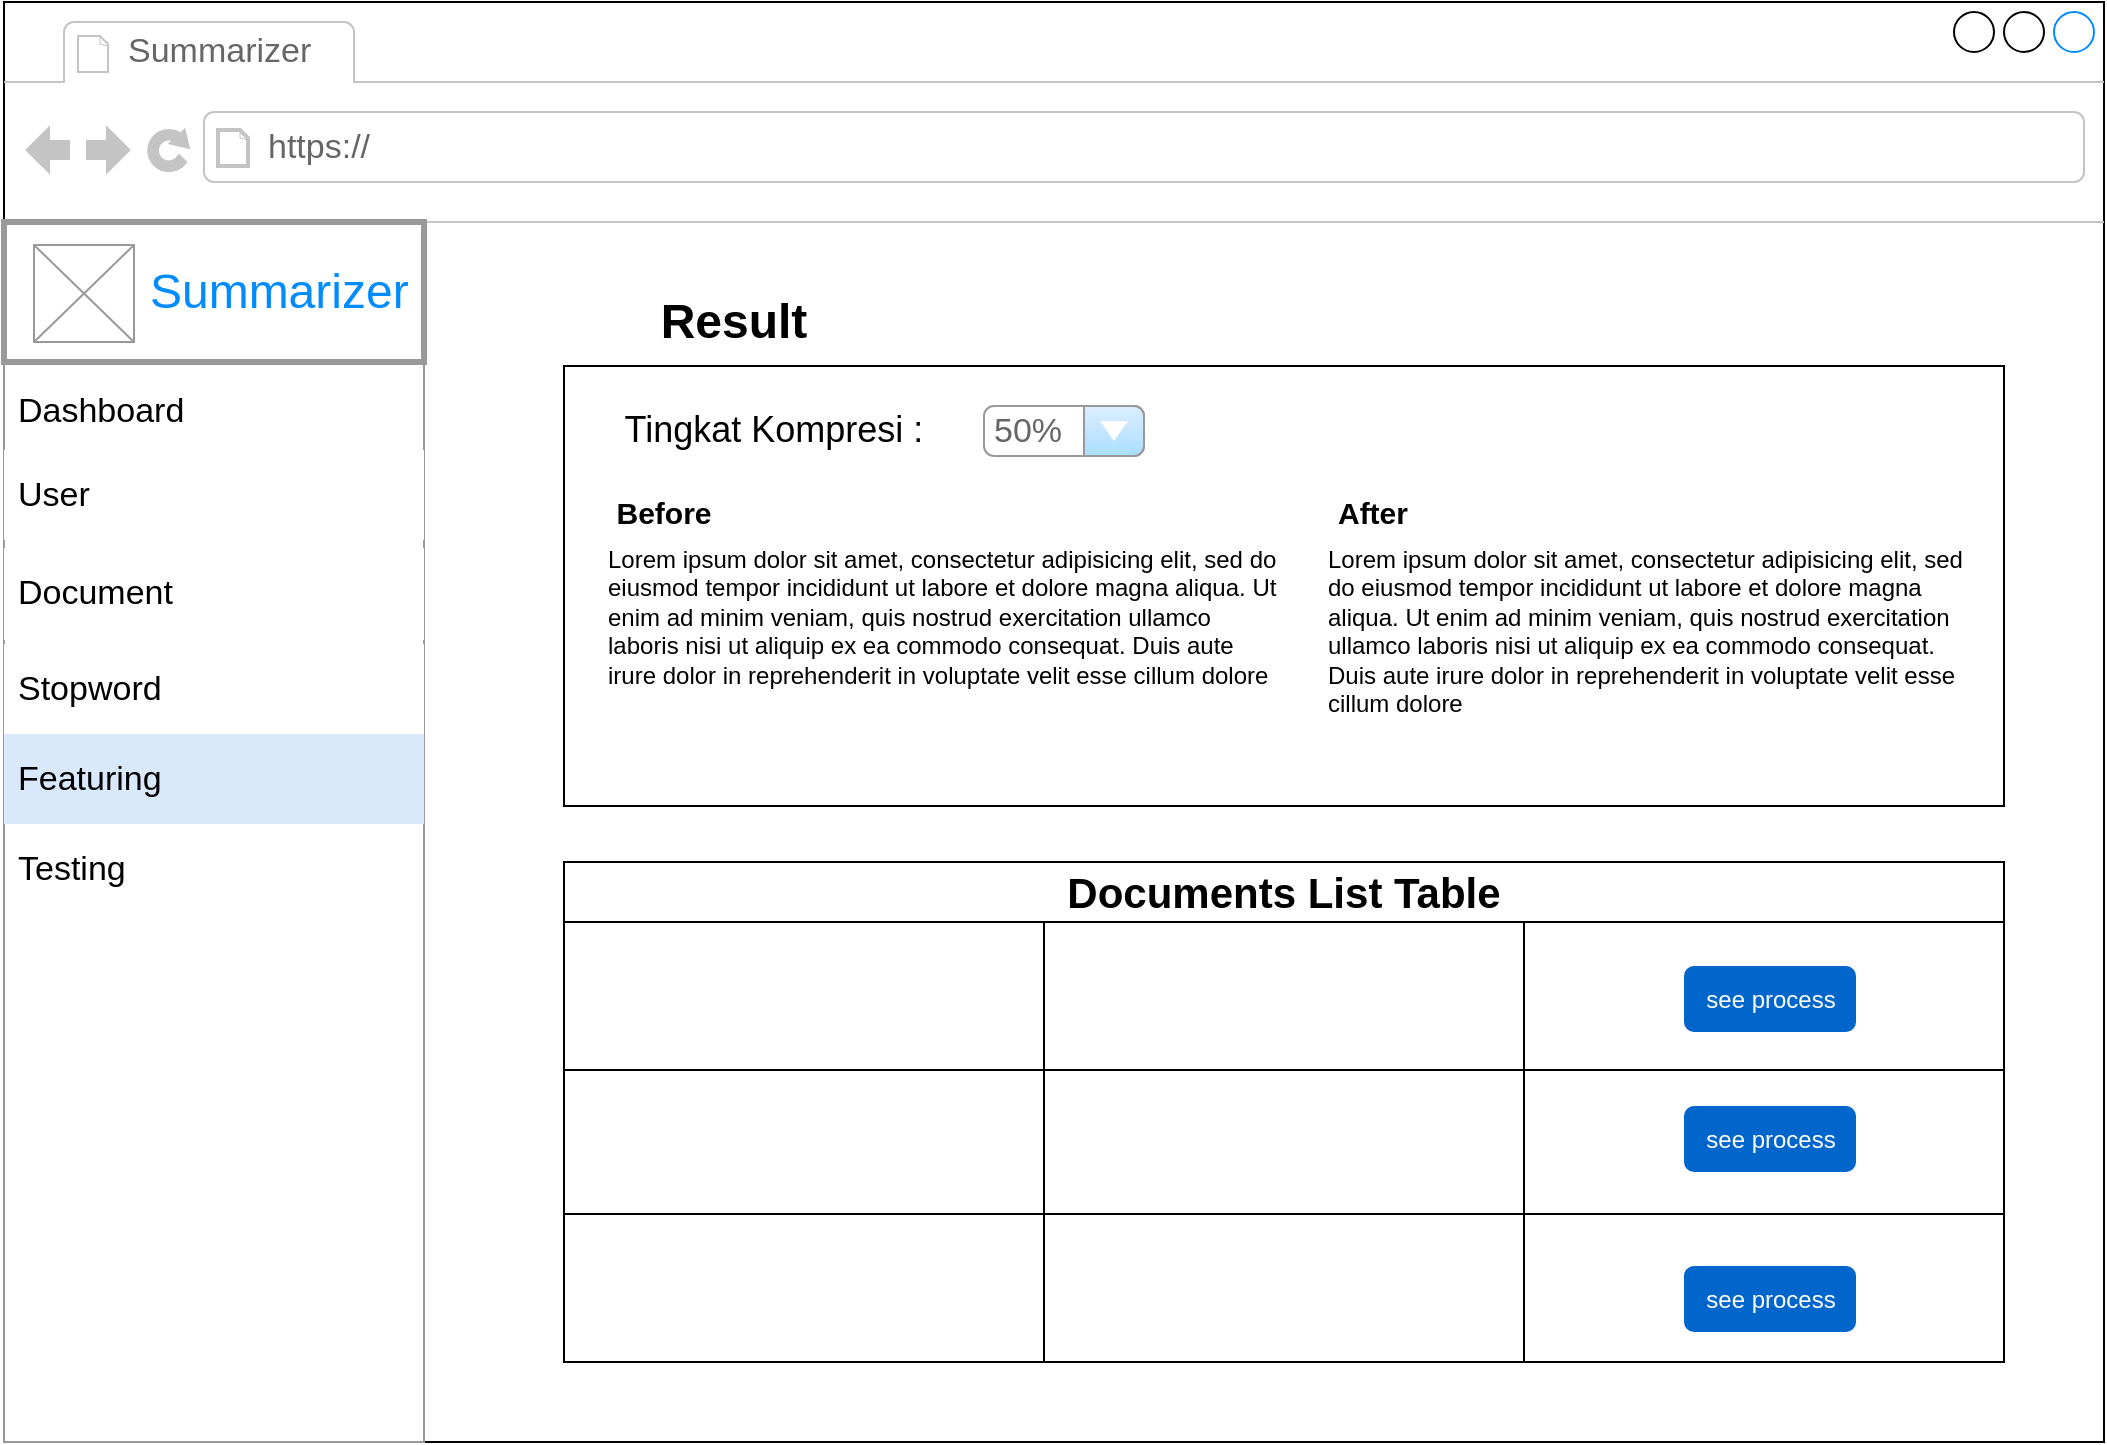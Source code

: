 <mxfile version="13.3.5" type="device"><diagram id="UIkS6cc1e1BOAUEn2AfB" name="Page-1"><mxGraphModel dx="1422" dy="763" grid="1" gridSize="10" guides="1" tooltips="1" connect="1" arrows="1" fold="1" page="1" pageScale="1" pageWidth="827" pageHeight="1169" math="0" shadow="0"><root><mxCell id="0"/><mxCell id="1" parent="0"/><mxCell id="cNGpX5P3kVJ8nI7hAKT8-1" value="" style="strokeWidth=1;shadow=0;dashed=0;align=center;html=1;shape=mxgraph.mockup.containers.browserWindow;rSize=0;strokeColor2=#008cff;strokeColor3=#c4c4c4;mainText=,;recursiveResize=0;fontSize=16;" parent="1" vertex="1"><mxGeometry x="20" y="30" width="1050" height="720" as="geometry"/></mxCell><mxCell id="cNGpX5P3kVJ8nI7hAKT8-2" value="Summarizer" style="strokeWidth=1;shadow=0;dashed=0;align=center;html=1;shape=mxgraph.mockup.containers.anchor;fontSize=17;fontColor=#666666;align=left;" parent="cNGpX5P3kVJ8nI7hAKT8-1" vertex="1"><mxGeometry x="60" y="12" width="110" height="26" as="geometry"/></mxCell><mxCell id="cNGpX5P3kVJ8nI7hAKT8-3" value="https://" style="strokeWidth=1;shadow=0;dashed=0;align=center;html=1;shape=mxgraph.mockup.containers.anchor;rSize=0;fontSize=17;fontColor=#666666;align=left;" parent="cNGpX5P3kVJ8nI7hAKT8-1" vertex="1"><mxGeometry x="130" y="60" width="250" height="26" as="geometry"/></mxCell><mxCell id="cNGpX5P3kVJ8nI7hAKT8-181" value="&lt;font style=&quot;font-size: 21px&quot;&gt;Documents List Table&lt;/font&gt;" style="shape=table;html=1;whiteSpace=wrap;startSize=30;container=1;collapsible=0;childLayout=tableLayout;fontStyle=1;align=center;" parent="cNGpX5P3kVJ8nI7hAKT8-1" vertex="1"><mxGeometry x="280" y="430" width="720" height="250" as="geometry"/></mxCell><mxCell id="cNGpX5P3kVJ8nI7hAKT8-182" value="" style="shape=partialRectangle;html=1;whiteSpace=wrap;collapsible=0;dropTarget=0;pointerEvents=0;fillColor=none;top=0;left=0;bottom=0;right=0;points=[[0,0.5],[1,0.5]];portConstraint=eastwest;" parent="cNGpX5P3kVJ8nI7hAKT8-181" vertex="1"><mxGeometry y="30" width="720" height="74" as="geometry"/></mxCell><mxCell id="cNGpX5P3kVJ8nI7hAKT8-183" value="" style="shape=partialRectangle;html=1;whiteSpace=wrap;connectable=0;fillColor=none;top=0;left=0;bottom=0;right=0;overflow=hidden;" parent="cNGpX5P3kVJ8nI7hAKT8-182" vertex="1"><mxGeometry width="240" height="74" as="geometry"/></mxCell><mxCell id="cNGpX5P3kVJ8nI7hAKT8-184" value="" style="shape=partialRectangle;html=1;whiteSpace=wrap;connectable=0;fillColor=none;top=0;left=0;bottom=0;right=0;overflow=hidden;" parent="cNGpX5P3kVJ8nI7hAKT8-182" vertex="1"><mxGeometry x="240" width="240" height="74" as="geometry"/></mxCell><mxCell id="cNGpX5P3kVJ8nI7hAKT8-185" value="" style="shape=partialRectangle;html=1;whiteSpace=wrap;connectable=0;fillColor=none;top=0;left=0;bottom=0;right=0;overflow=hidden;" parent="cNGpX5P3kVJ8nI7hAKT8-182" vertex="1"><mxGeometry x="480" width="240" height="74" as="geometry"/></mxCell><mxCell id="cNGpX5P3kVJ8nI7hAKT8-186" value="" style="shape=partialRectangle;html=1;whiteSpace=wrap;collapsible=0;dropTarget=0;pointerEvents=0;fillColor=none;top=0;left=0;bottom=0;right=0;points=[[0,0.5],[1,0.5]];portConstraint=eastwest;" parent="cNGpX5P3kVJ8nI7hAKT8-181" vertex="1"><mxGeometry y="104" width="720" height="72" as="geometry"/></mxCell><mxCell id="cNGpX5P3kVJ8nI7hAKT8-187" value="" style="shape=partialRectangle;html=1;whiteSpace=wrap;connectable=0;fillColor=none;top=0;left=0;bottom=0;right=0;overflow=hidden;" parent="cNGpX5P3kVJ8nI7hAKT8-186" vertex="1"><mxGeometry width="240" height="72" as="geometry"/></mxCell><mxCell id="cNGpX5P3kVJ8nI7hAKT8-188" value="" style="shape=partialRectangle;html=1;whiteSpace=wrap;connectable=0;fillColor=none;top=0;left=0;bottom=0;right=0;overflow=hidden;" parent="cNGpX5P3kVJ8nI7hAKT8-186" vertex="1"><mxGeometry x="240" width="240" height="72" as="geometry"/></mxCell><mxCell id="cNGpX5P3kVJ8nI7hAKT8-189" value="" style="shape=partialRectangle;html=1;whiteSpace=wrap;connectable=0;fillColor=none;top=0;left=0;bottom=0;right=0;overflow=hidden;" parent="cNGpX5P3kVJ8nI7hAKT8-186" vertex="1"><mxGeometry x="480" width="240" height="72" as="geometry"/></mxCell><mxCell id="cNGpX5P3kVJ8nI7hAKT8-190" value="" style="shape=partialRectangle;html=1;whiteSpace=wrap;collapsible=0;dropTarget=0;pointerEvents=0;fillColor=none;top=0;left=0;bottom=0;right=0;points=[[0,0.5],[1,0.5]];portConstraint=eastwest;" parent="cNGpX5P3kVJ8nI7hAKT8-181" vertex="1"><mxGeometry y="176" width="720" height="74" as="geometry"/></mxCell><mxCell id="cNGpX5P3kVJ8nI7hAKT8-191" value="" style="shape=partialRectangle;html=1;whiteSpace=wrap;connectable=0;fillColor=none;top=0;left=0;bottom=0;right=0;overflow=hidden;" parent="cNGpX5P3kVJ8nI7hAKT8-190" vertex="1"><mxGeometry width="240" height="74" as="geometry"/></mxCell><mxCell id="cNGpX5P3kVJ8nI7hAKT8-192" value="" style="shape=partialRectangle;html=1;whiteSpace=wrap;connectable=0;fillColor=none;top=0;left=0;bottom=0;right=0;overflow=hidden;" parent="cNGpX5P3kVJ8nI7hAKT8-190" vertex="1"><mxGeometry x="240" width="240" height="74" as="geometry"/></mxCell><mxCell id="cNGpX5P3kVJ8nI7hAKT8-193" value="" style="shape=partialRectangle;html=1;whiteSpace=wrap;connectable=0;fillColor=none;top=0;left=0;bottom=0;right=0;overflow=hidden;" parent="cNGpX5P3kVJ8nI7hAKT8-190" vertex="1"><mxGeometry x="480" width="240" height="74" as="geometry"/></mxCell><mxCell id="cNGpX5P3kVJ8nI7hAKT8-4" value="" style="strokeWidth=1;shadow=0;dashed=0;align=center;html=1;shape=mxgraph.mockup.forms.rrect;rSize=0;strokeColor=#999999;fillColor=none;" parent="cNGpX5P3kVJ8nI7hAKT8-1" vertex="1"><mxGeometry y="110" width="210" height="610" as="geometry"/></mxCell><mxCell id="cNGpX5P3kVJ8nI7hAKT8-5" value="&lt;div style=&quot;font-size: 24px&quot; align=&quot;right&quot;&gt;Summarizer&amp;nbsp; &lt;br&gt;&lt;/div&gt;" style="strokeWidth=3;shadow=0;dashed=0;align=right;html=1;shape=mxgraph.mockup.forms.rrect;rSize=0;strokeColor=#999999;fontColor=#008cff;fontSize=17;fillColor=#ffffff;resizeWidth=1;perimeterSpacing=4;" parent="cNGpX5P3kVJ8nI7hAKT8-4" vertex="1"><mxGeometry width="210" height="70" relative="1" as="geometry"/></mxCell><mxCell id="cNGpX5P3kVJ8nI7hAKT8-6" value="&lt;div&gt;Dashboard&lt;/div&gt;" style="strokeWidth=1;shadow=0;dashed=0;align=center;html=1;shape=mxgraph.mockup.forms.anchor;fontSize=17;align=left;spacingLeft=5;resizeWidth=1;gradientColor=#7ea6e0;fillColor=#dae8fc;strokeColor=#6c8ebf;gradientDirection=north;" parent="cNGpX5P3kVJ8nI7hAKT8-4" vertex="1"><mxGeometry width="210" height="45" relative="1" as="geometry"><mxPoint y="72" as="offset"/></mxGeometry></mxCell><mxCell id="cNGpX5P3kVJ8nI7hAKT8-8" value="Testing" style="strokeWidth=1;shadow=0;dashed=0;align=center;html=1;shape=mxgraph.mockup.forms.anchor;fontSize=17;fontColor=#000000;align=left;spacingLeft=5;resizeWidth=1;" parent="cNGpX5P3kVJ8nI7hAKT8-4" vertex="1"><mxGeometry width="210" height="45" relative="1" as="geometry"><mxPoint y="301" as="offset"/></mxGeometry></mxCell><mxCell id="cNGpX5P3kVJ8nI7hAKT8-9" value="" style="verticalLabelPosition=bottom;shadow=0;dashed=0;align=center;html=1;verticalAlign=top;strokeWidth=1;shape=mxgraph.mockup.graphics.simpleIcon;strokeColor=#999999;" parent="cNGpX5P3kVJ8nI7hAKT8-4" vertex="1"><mxGeometry x="15" y="11.51" width="50" height="48.49" as="geometry"/></mxCell><mxCell id="cNGpX5P3kVJ8nI7hAKT8-10" value="Document" style="strokeWidth=1;shadow=0;dashed=0;align=center;html=1;shape=mxgraph.mockup.forms.rrect;rSize=0;fontSize=17;align=left;spacingLeft=5;resizeWidth=1;strokeColor=none;" parent="cNGpX5P3kVJ8nI7hAKT8-4" vertex="1"><mxGeometry width="210" height="46" relative="1" as="geometry"><mxPoint y="163" as="offset"/></mxGeometry></mxCell><mxCell id="cNGpX5P3kVJ8nI7hAKT8-194" value="Stopword" style="strokeWidth=1;shadow=0;dashed=0;align=center;html=1;shape=mxgraph.mockup.forms.rrect;rSize=0;fontSize=17;align=left;spacingLeft=5;resizeWidth=1;strokeColor=none;" parent="cNGpX5P3kVJ8nI7hAKT8-4" vertex="1"><mxGeometry y="211" width="210" height="45" as="geometry"/></mxCell><mxCell id="pyif1jyVhFd9NofuJOU1-1" value="User" style="strokeWidth=1;shadow=0;dashed=0;align=center;html=1;shape=mxgraph.mockup.forms.rrect;rSize=0;fontSize=17;align=left;spacingLeft=5;resizeWidth=1;strokeColor=none;" vertex="1" parent="cNGpX5P3kVJ8nI7hAKT8-4"><mxGeometry y="114" width="210" height="45" as="geometry"/></mxCell><mxCell id="pyif1jyVhFd9NofuJOU1-2" value="&lt;div&gt;Featuring&lt;/div&gt;" style="strokeWidth=1;shadow=0;dashed=0;align=center;html=1;shape=mxgraph.mockup.forms.rrect;rSize=0;fontSize=17;align=left;spacingLeft=5;resizeWidth=1;fillColor=#dae8fc;strokeColor=none;" vertex="1" parent="cNGpX5P3kVJ8nI7hAKT8-4"><mxGeometry y="256" width="210" height="45" as="geometry"/></mxCell><mxCell id="cNGpX5P3kVJ8nI7hAKT8-11" value="Result" style="text;html=1;strokeColor=none;fillColor=none;align=center;verticalAlign=middle;whiteSpace=wrap;rounded=0;fontSize=24;fontColor=#000000;fontStyle=1" parent="cNGpX5P3kVJ8nI7hAKT8-1" vertex="1"><mxGeometry x="280" y="150" width="170" height="20" as="geometry"/></mxCell><mxCell id="cNGpX5P3kVJ8nI7hAKT8-267" value="see process" style="rounded=1;align=center;strokeColor=none;html=1;fontColor=#ffffff;fontSize=12;fillColor=#0066CC;" parent="cNGpX5P3kVJ8nI7hAKT8-1" vertex="1"><mxGeometry x="840" y="482" width="86" height="33" as="geometry"/></mxCell><mxCell id="pyif1jyVhFd9NofuJOU1-3" value="see process" style="rounded=1;align=center;strokeColor=none;html=1;fontColor=#ffffff;fontSize=12;fillColor=#0066CC;" vertex="1" parent="cNGpX5P3kVJ8nI7hAKT8-1"><mxGeometry x="840" y="552" width="86" height="33" as="geometry"/></mxCell><mxCell id="pyif1jyVhFd9NofuJOU1-4" value="see process" style="rounded=1;align=center;strokeColor=none;html=1;fontColor=#ffffff;fontSize=12;fillColor=#0066CC;" vertex="1" parent="cNGpX5P3kVJ8nI7hAKT8-1"><mxGeometry x="840" y="632" width="86" height="33" as="geometry"/></mxCell><mxCell id="pyif1jyVhFd9NofuJOU1-5" value="" style="rounded=0;whiteSpace=wrap;html=1;fillColor=none;" vertex="1" parent="cNGpX5P3kVJ8nI7hAKT8-1"><mxGeometry x="280" y="182" width="720" height="220" as="geometry"/></mxCell><mxCell id="pyif1jyVhFd9NofuJOU1-13" value="50%" style="strokeWidth=1;shadow=0;dashed=0;align=center;html=1;shape=mxgraph.mockup.forms.comboBox;strokeColor=#999999;fillColor=#ddeeff;align=left;fillColor2=#aaddff;mainText=;fontColor=#666666;fontSize=17;spacingLeft=3;" vertex="1" parent="cNGpX5P3kVJ8nI7hAKT8-1"><mxGeometry x="490" y="202" width="80" height="25" as="geometry"/></mxCell><mxCell id="pyif1jyVhFd9NofuJOU1-12" value="Tingkat Kompresi :" style="text;html=1;strokeColor=none;fillColor=none;align=center;verticalAlign=middle;whiteSpace=wrap;rounded=0;fontSize=18;" vertex="1" parent="cNGpX5P3kVJ8nI7hAKT8-1"><mxGeometry x="305" y="204" width="160" height="20" as="geometry"/></mxCell><mxCell id="pyif1jyVhFd9NofuJOU1-6" value="&lt;b style=&quot;font-size: 15px;&quot;&gt;Before&lt;/b&gt;" style="text;html=1;strokeColor=none;fillColor=none;align=center;verticalAlign=middle;whiteSpace=wrap;rounded=0;fontSize=15;" vertex="1" parent="1"><mxGeometry x="310" y="270" width="80" height="30" as="geometry"/></mxCell><mxCell id="pyif1jyVhFd9NofuJOU1-8" value="&lt;b&gt;After&lt;/b&gt;" style="text;html=1;strokeColor=none;fillColor=none;align=center;verticalAlign=middle;whiteSpace=wrap;rounded=0;fontSize=15;" vertex="1" parent="1"><mxGeometry x="673" y="270" width="63" height="30" as="geometry"/></mxCell><mxCell id="pyif1jyVhFd9NofuJOU1-9" value="Lorem ipsum dolor sit amet, consectetur adipisicing elit, sed do eiusmod tempor incididunt ut labore et dolore magna aliqua. Ut enim ad minim veniam, quis nostrud exercitation ullamco laboris nisi ut aliquip ex ea commodo consequat. Duis aute irure dolor in reprehenderit in voluptate velit esse cillum dolore " style="text;spacingTop=-5;whiteSpace=wrap;html=1;align=left;fontSize=12;fontFamily=Helvetica;fillColor=none;strokeColor=none;" vertex="1" parent="1"><mxGeometry x="320" y="300" width="340" height="140" as="geometry"/></mxCell><mxCell id="pyif1jyVhFd9NofuJOU1-10" value="Lorem ipsum dolor sit amet, consectetur adipisicing elit, sed do eiusmod tempor incididunt ut labore et dolore magna aliqua. Ut enim ad minim veniam, quis nostrud exercitation ullamco laboris nisi ut aliquip ex ea commodo consequat. Duis aute irure dolor in reprehenderit in voluptate velit esse cillum dolore " style="text;spacingTop=-5;whiteSpace=wrap;html=1;align=left;fontSize=12;fontFamily=Helvetica;fillColor=none;strokeColor=none;" vertex="1" parent="1"><mxGeometry x="680" y="300" width="330" height="140" as="geometry"/></mxCell></root></mxGraphModel></diagram></mxfile>